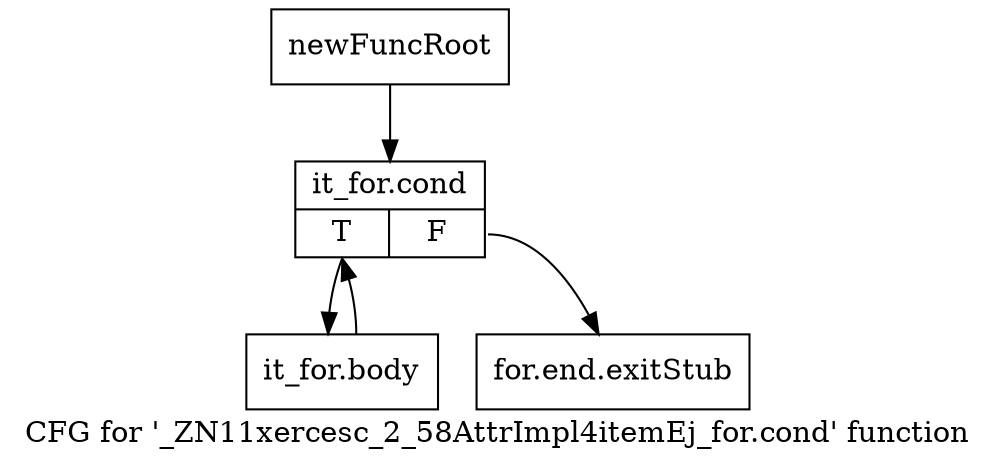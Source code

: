 digraph "CFG for '_ZN11xercesc_2_58AttrImpl4itemEj_for.cond' function" {
	label="CFG for '_ZN11xercesc_2_58AttrImpl4itemEj_for.cond' function";

	Node0x96f0020 [shape=record,label="{newFuncRoot}"];
	Node0x96f0020 -> Node0x96f00c0;
	Node0x96f0070 [shape=record,label="{for.end.exitStub}"];
	Node0x96f00c0 [shape=record,label="{it_for.cond|{<s0>T|<s1>F}}"];
	Node0x96f00c0:s0 -> Node0x96f0110;
	Node0x96f00c0:s1 -> Node0x96f0070;
	Node0x96f0110 [shape=record,label="{it_for.body}"];
	Node0x96f0110 -> Node0x96f00c0;
}
